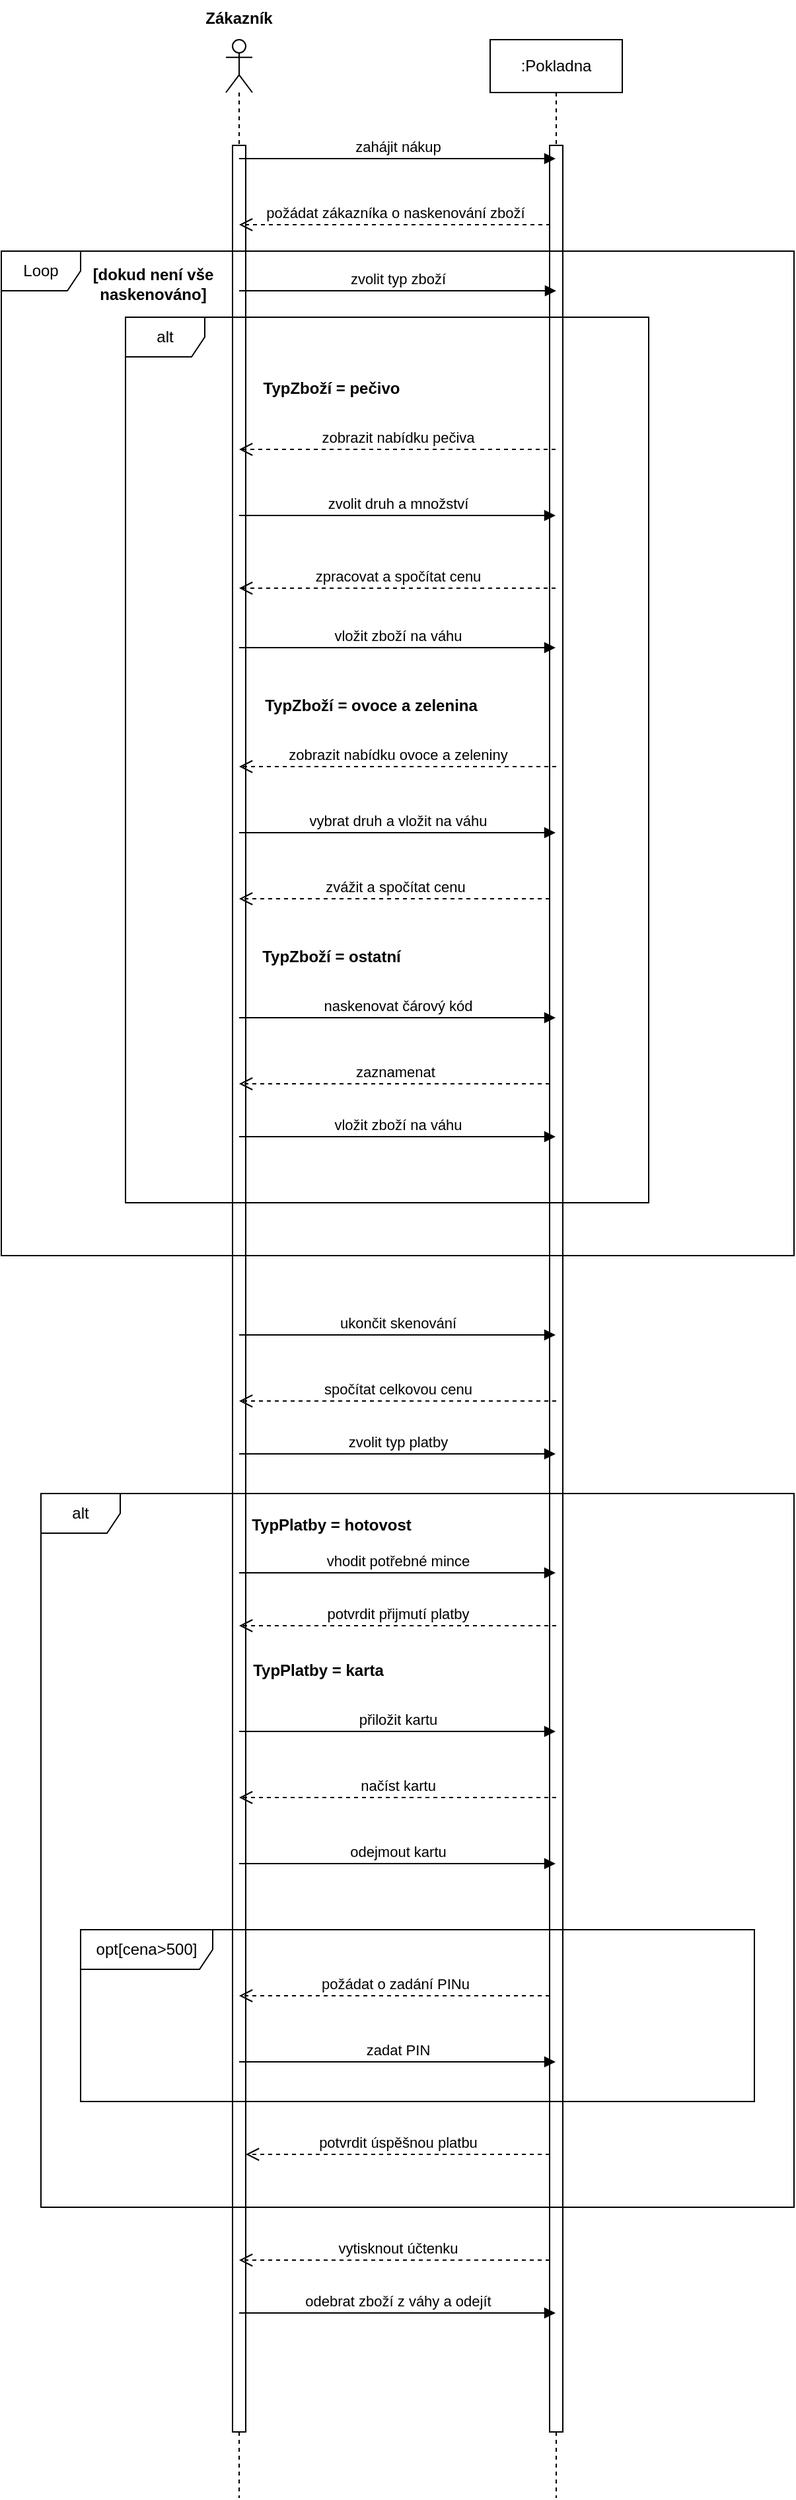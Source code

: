 <mxfile version="17.5.0" type="github"><diagram id="qewCQZHeR6BuFHzm8TaB" name="Page-1"><mxGraphModel dx="1422" dy="1963" grid="1" gridSize="10" guides="1" tooltips="1" connect="1" arrows="1" fold="1" page="1" pageScale="1" pageWidth="827" pageHeight="1169" math="0" shadow="0"><root><mxCell id="0"/><mxCell id="1" parent="0"/><mxCell id="d4xkSzt17_o3RS7UfSzc-1" value="" style="shape=umlLifeline;participant=umlActor;perimeter=lifelinePerimeter;whiteSpace=wrap;html=1;container=1;collapsible=0;recursiveResize=0;verticalAlign=top;spacingTop=36;outlineConnect=0;" vertex="1" parent="1"><mxGeometry x="190" y="-1000" width="20" height="1860" as="geometry"/></mxCell><mxCell id="d4xkSzt17_o3RS7UfSzc-4" value="" style="html=1;points=[];perimeter=orthogonalPerimeter;" vertex="1" parent="d4xkSzt17_o3RS7UfSzc-1"><mxGeometry x="5" y="80" width="10" height="1730" as="geometry"/></mxCell><mxCell id="d4xkSzt17_o3RS7UfSzc-2" value=":Pokladna" style="shape=umlLifeline;perimeter=lifelinePerimeter;whiteSpace=wrap;html=1;container=1;collapsible=0;recursiveResize=0;outlineConnect=0;" vertex="1" parent="1"><mxGeometry x="390" y="-1000" width="100" height="1860" as="geometry"/></mxCell><mxCell id="d4xkSzt17_o3RS7UfSzc-5" value="" style="html=1;points=[];perimeter=orthogonalPerimeter;" vertex="1" parent="d4xkSzt17_o3RS7UfSzc-2"><mxGeometry x="45" y="80" width="10" height="1730" as="geometry"/></mxCell><mxCell id="d4xkSzt17_o3RS7UfSzc-17" value="zvážit a spočítat cenu" style="html=1;verticalAlign=bottom;endArrow=open;dashed=1;endSize=8;rounded=0;" edge="1" parent="d4xkSzt17_o3RS7UfSzc-2" target="d4xkSzt17_o3RS7UfSzc-1"><mxGeometry relative="1" as="geometry"><mxPoint x="45" y="650" as="sourcePoint"/><mxPoint x="-35" y="650" as="targetPoint"/></mxGeometry></mxCell><mxCell id="d4xkSzt17_o3RS7UfSzc-19" value="zaznamenat" style="html=1;verticalAlign=bottom;endArrow=open;dashed=1;endSize=8;rounded=0;" edge="1" parent="d4xkSzt17_o3RS7UfSzc-2" target="d4xkSzt17_o3RS7UfSzc-1"><mxGeometry relative="1" as="geometry"><mxPoint x="45" y="790" as="sourcePoint"/><mxPoint x="-35" y="790" as="targetPoint"/></mxGeometry></mxCell><mxCell id="d4xkSzt17_o3RS7UfSzc-38" value="požádat o zadání PINu" style="html=1;verticalAlign=bottom;endArrow=open;dashed=1;endSize=8;rounded=0;" edge="1" parent="d4xkSzt17_o3RS7UfSzc-2" target="d4xkSzt17_o3RS7UfSzc-1"><mxGeometry relative="1" as="geometry"><mxPoint x="45" y="1480" as="sourcePoint"/><mxPoint x="-35" y="1480" as="targetPoint"/></mxGeometry></mxCell><mxCell id="d4xkSzt17_o3RS7UfSzc-40" value="potvrdit úspěšnou platbu" style="html=1;verticalAlign=bottom;endArrow=open;dashed=1;endSize=8;rounded=0;" edge="1" parent="d4xkSzt17_o3RS7UfSzc-2" target="d4xkSzt17_o3RS7UfSzc-4"><mxGeometry relative="1" as="geometry"><mxPoint x="45" y="1600" as="sourcePoint"/><mxPoint x="-35" y="1600" as="targetPoint"/></mxGeometry></mxCell><mxCell id="d4xkSzt17_o3RS7UfSzc-45" value="vytisknout účtenku" style="html=1;verticalAlign=bottom;endArrow=open;dashed=1;endSize=8;rounded=0;" edge="1" parent="d4xkSzt17_o3RS7UfSzc-2" target="d4xkSzt17_o3RS7UfSzc-1"><mxGeometry x="-0.023" relative="1" as="geometry"><mxPoint x="45" y="1680" as="sourcePoint"/><mxPoint x="-35" y="1680" as="targetPoint"/><mxPoint as="offset"/></mxGeometry></mxCell><mxCell id="d4xkSzt17_o3RS7UfSzc-3" value="Zákazník" style="text;align=center;fontStyle=1;verticalAlign=middle;spacingLeft=3;spacingRight=3;strokeColor=none;rotatable=0;points=[[0,0.5],[1,0.5]];portConstraint=eastwest;" vertex="1" parent="1"><mxGeometry x="160" y="-1030" width="80" height="26" as="geometry"/></mxCell><mxCell id="d4xkSzt17_o3RS7UfSzc-6" value="zahájit nákup" style="html=1;verticalAlign=bottom;endArrow=block;rounded=0;" edge="1" parent="1" target="d4xkSzt17_o3RS7UfSzc-2"><mxGeometry width="80" relative="1" as="geometry"><mxPoint x="200" y="-910" as="sourcePoint"/><mxPoint x="280" y="-910" as="targetPoint"/></mxGeometry></mxCell><mxCell id="d4xkSzt17_o3RS7UfSzc-8" value="požádat zákazníka o naskenování zboží" style="html=1;verticalAlign=bottom;endArrow=open;dashed=1;endSize=8;rounded=0;" edge="1" parent="1"><mxGeometry relative="1" as="geometry"><mxPoint x="435.5" y="-860" as="sourcePoint"/><mxPoint x="200" y="-860" as="targetPoint"/></mxGeometry></mxCell><mxCell id="d4xkSzt17_o3RS7UfSzc-10" value="zvolit typ zboží" style="html=1;verticalAlign=bottom;endArrow=block;rounded=0;" edge="1" parent="1"><mxGeometry width="80" relative="1" as="geometry"><mxPoint x="200" y="-810" as="sourcePoint"/><mxPoint x="440" y="-810" as="targetPoint"/></mxGeometry></mxCell><mxCell id="d4xkSzt17_o3RS7UfSzc-11" value="zobrazit nabídku pečiva" style="html=1;verticalAlign=bottom;endArrow=open;dashed=1;endSize=8;rounded=0;" edge="1" parent="1" source="d4xkSzt17_o3RS7UfSzc-2"><mxGeometry relative="1" as="geometry"><mxPoint x="280" y="-690" as="sourcePoint"/><mxPoint x="200" y="-690" as="targetPoint"/></mxGeometry></mxCell><mxCell id="d4xkSzt17_o3RS7UfSzc-12" value="zvolit druh a množství" style="html=1;verticalAlign=bottom;endArrow=block;rounded=0;" edge="1" parent="1" target="d4xkSzt17_o3RS7UfSzc-2"><mxGeometry width="80" relative="1" as="geometry"><mxPoint x="200" y="-640" as="sourcePoint"/><mxPoint x="280" y="-640" as="targetPoint"/></mxGeometry></mxCell><mxCell id="d4xkSzt17_o3RS7UfSzc-13" value="zpracovat a spočítat cenu" style="html=1;verticalAlign=bottom;endArrow=open;dashed=1;endSize=8;rounded=0;" edge="1" parent="1" source="d4xkSzt17_o3RS7UfSzc-2"><mxGeometry relative="1" as="geometry"><mxPoint x="280" y="-585" as="sourcePoint"/><mxPoint x="200" y="-585" as="targetPoint"/></mxGeometry></mxCell><mxCell id="d4xkSzt17_o3RS7UfSzc-14" value="vložit zboží na váhu" style="html=1;verticalAlign=bottom;endArrow=block;rounded=0;" edge="1" parent="1" target="d4xkSzt17_o3RS7UfSzc-2"><mxGeometry width="80" relative="1" as="geometry"><mxPoint x="200" y="-540" as="sourcePoint"/><mxPoint x="280" y="-540" as="targetPoint"/></mxGeometry></mxCell><mxCell id="d4xkSzt17_o3RS7UfSzc-15" value="zobrazit nabídku ovoce a zeleniny" style="html=1;verticalAlign=bottom;endArrow=open;dashed=1;endSize=8;rounded=0;" edge="1" parent="1" target="d4xkSzt17_o3RS7UfSzc-1"><mxGeometry relative="1" as="geometry"><mxPoint x="440" y="-450" as="sourcePoint"/><mxPoint x="360" y="-450" as="targetPoint"/></mxGeometry></mxCell><mxCell id="d4xkSzt17_o3RS7UfSzc-16" value="vybrat druh a vložit na váhu" style="html=1;verticalAlign=bottom;endArrow=block;rounded=0;" edge="1" parent="1" target="d4xkSzt17_o3RS7UfSzc-2"><mxGeometry width="80" relative="1" as="geometry"><mxPoint x="200" y="-400" as="sourcePoint"/><mxPoint x="280" y="-400" as="targetPoint"/></mxGeometry></mxCell><mxCell id="d4xkSzt17_o3RS7UfSzc-18" value="naskenovat čárový kód" style="html=1;verticalAlign=bottom;endArrow=block;rounded=0;" edge="1" parent="1" target="d4xkSzt17_o3RS7UfSzc-2"><mxGeometry width="80" relative="1" as="geometry"><mxPoint x="200" y="-260" as="sourcePoint"/><mxPoint x="280" y="-260" as="targetPoint"/></mxGeometry></mxCell><mxCell id="d4xkSzt17_o3RS7UfSzc-20" value="vložit zboží na váhu" style="html=1;verticalAlign=bottom;endArrow=block;rounded=0;" edge="1" parent="1" target="d4xkSzt17_o3RS7UfSzc-2"><mxGeometry width="80" relative="1" as="geometry"><mxPoint x="200" y="-170" as="sourcePoint"/><mxPoint x="280" y="-170" as="targetPoint"/></mxGeometry></mxCell><mxCell id="d4xkSzt17_o3RS7UfSzc-22" value="TypZboží = pečivo" style="text;align=center;fontStyle=1;verticalAlign=middle;spacingLeft=3;spacingRight=3;strokeColor=none;rotatable=0;points=[[0,0.5],[1,0.5]];portConstraint=eastwest;" vertex="1" parent="1"><mxGeometry x="230" y="-750" width="80" height="26" as="geometry"/></mxCell><mxCell id="d4xkSzt17_o3RS7UfSzc-24" value="TypZboží = ovoce a zelenina" style="text;align=center;fontStyle=1;verticalAlign=middle;spacingLeft=3;spacingRight=3;strokeColor=none;rotatable=0;points=[[0,0.5],[1,0.5]];portConstraint=eastwest;" vertex="1" parent="1"><mxGeometry x="260" y="-510" width="80" height="26" as="geometry"/></mxCell><mxCell id="d4xkSzt17_o3RS7UfSzc-25" value="TypZboží = ostatní" style="text;align=center;fontStyle=1;verticalAlign=middle;spacingLeft=3;spacingRight=3;strokeColor=none;rotatable=0;points=[[0,0.5],[1,0.5]];portConstraint=eastwest;" vertex="1" parent="1"><mxGeometry x="230" y="-320" width="80" height="26" as="geometry"/></mxCell><mxCell id="d4xkSzt17_o3RS7UfSzc-26" value="alt" style="shape=umlFrame;whiteSpace=wrap;html=1;fillColor=default;gradientColor=none;" vertex="1" parent="1"><mxGeometry x="114" y="-790" width="396" height="670" as="geometry"/></mxCell><mxCell id="d4xkSzt17_o3RS7UfSzc-27" value="Loop" style="shape=umlFrame;whiteSpace=wrap;html=1;fillColor=default;gradientColor=none;" vertex="1" parent="1"><mxGeometry x="20" y="-840" width="600" height="760" as="geometry"/></mxCell><mxCell id="d4xkSzt17_o3RS7UfSzc-28" value="[dokud není vše naskenováno]" style="text;html=1;strokeColor=none;fillColor=none;align=center;verticalAlign=middle;whiteSpace=wrap;rounded=0;fontStyle=1" vertex="1" parent="1"><mxGeometry x="70" y="-830" width="130" height="30" as="geometry"/></mxCell><mxCell id="d4xkSzt17_o3RS7UfSzc-29" value="ukončit skenování" style="html=1;verticalAlign=bottom;endArrow=block;rounded=0;" edge="1" parent="1" target="d4xkSzt17_o3RS7UfSzc-2"><mxGeometry width="80" relative="1" as="geometry"><mxPoint x="200" y="-20" as="sourcePoint"/><mxPoint x="280" y="-20" as="targetPoint"/></mxGeometry></mxCell><mxCell id="d4xkSzt17_o3RS7UfSzc-30" value="spočítat celkovou cenu" style="html=1;verticalAlign=bottom;endArrow=open;dashed=1;endSize=8;rounded=0;" edge="1" parent="1" target="d4xkSzt17_o3RS7UfSzc-1"><mxGeometry relative="1" as="geometry"><mxPoint x="440" y="30" as="sourcePoint"/><mxPoint x="360" y="30" as="targetPoint"/></mxGeometry></mxCell><mxCell id="d4xkSzt17_o3RS7UfSzc-31" value="zvolit typ platby" style="html=1;verticalAlign=bottom;endArrow=block;rounded=0;" edge="1" parent="1" target="d4xkSzt17_o3RS7UfSzc-2"><mxGeometry width="80" relative="1" as="geometry"><mxPoint x="200" y="70" as="sourcePoint"/><mxPoint x="280" y="70" as="targetPoint"/></mxGeometry></mxCell><mxCell id="d4xkSzt17_o3RS7UfSzc-32" value="vhodit potřebné mince" style="html=1;verticalAlign=bottom;endArrow=block;rounded=0;" edge="1" parent="1" target="d4xkSzt17_o3RS7UfSzc-2"><mxGeometry width="80" relative="1" as="geometry"><mxPoint x="200" y="160" as="sourcePoint"/><mxPoint x="280" y="160" as="targetPoint"/></mxGeometry></mxCell><mxCell id="d4xkSzt17_o3RS7UfSzc-33" value="potvrdit přijmutí platby" style="html=1;verticalAlign=bottom;endArrow=open;dashed=1;endSize=8;rounded=0;" edge="1" parent="1" target="d4xkSzt17_o3RS7UfSzc-1"><mxGeometry relative="1" as="geometry"><mxPoint x="440" y="200" as="sourcePoint"/><mxPoint x="360" y="200" as="targetPoint"/><Array as="points"><mxPoint x="330" y="200"/></Array></mxGeometry></mxCell><mxCell id="d4xkSzt17_o3RS7UfSzc-34" value="přiložit kartu" style="html=1;verticalAlign=bottom;endArrow=block;rounded=0;" edge="1" parent="1" target="d4xkSzt17_o3RS7UfSzc-2"><mxGeometry width="80" relative="1" as="geometry"><mxPoint x="200" y="280" as="sourcePoint"/><mxPoint x="280" y="280" as="targetPoint"/></mxGeometry></mxCell><mxCell id="d4xkSzt17_o3RS7UfSzc-35" value="načíst kartu" style="html=1;verticalAlign=bottom;endArrow=open;dashed=1;endSize=8;rounded=0;" edge="1" parent="1" target="d4xkSzt17_o3RS7UfSzc-1"><mxGeometry x="-0.002" relative="1" as="geometry"><mxPoint x="440" y="330" as="sourcePoint"/><mxPoint x="360" y="330" as="targetPoint"/><Array as="points"><mxPoint x="320" y="330"/></Array><mxPoint as="offset"/></mxGeometry></mxCell><mxCell id="d4xkSzt17_o3RS7UfSzc-36" value="odejmout kartu" style="html=1;verticalAlign=bottom;endArrow=block;rounded=0;" edge="1" parent="1" target="d4xkSzt17_o3RS7UfSzc-2"><mxGeometry width="80" relative="1" as="geometry"><mxPoint x="200" y="380" as="sourcePoint"/><mxPoint x="280" y="380" as="targetPoint"/></mxGeometry></mxCell><mxCell id="d4xkSzt17_o3RS7UfSzc-39" value="zadat PIN" style="html=1;verticalAlign=bottom;endArrow=block;rounded=0;" edge="1" parent="1" target="d4xkSzt17_o3RS7UfSzc-2"><mxGeometry width="80" relative="1" as="geometry"><mxPoint x="200" y="530" as="sourcePoint"/><mxPoint x="280" y="530" as="targetPoint"/></mxGeometry></mxCell><mxCell id="d4xkSzt17_o3RS7UfSzc-41" value="opt[cena&amp;gt;500]" style="shape=umlFrame;whiteSpace=wrap;html=1;fillColor=default;gradientColor=none;width=100;height=30;" vertex="1" parent="1"><mxGeometry x="80" y="430" width="510" height="130" as="geometry"/></mxCell><mxCell id="d4xkSzt17_o3RS7UfSzc-42" value="TypPlatby = karta" style="text;align=center;fontStyle=1;verticalAlign=middle;spacingLeft=3;spacingRight=3;strokeColor=none;rotatable=0;points=[[0,0.5],[1,0.5]];portConstraint=eastwest;fillColor=default;gradientColor=none;" vertex="1" parent="1"><mxGeometry x="220" y="220" width="80" height="26" as="geometry"/></mxCell><mxCell id="d4xkSzt17_o3RS7UfSzc-43" value="TypPlatby = hotovost" style="text;align=center;fontStyle=1;verticalAlign=middle;spacingLeft=3;spacingRight=3;strokeColor=none;rotatable=0;points=[[0,0.5],[1,0.5]];portConstraint=eastwest;fillColor=default;gradientColor=none;" vertex="1" parent="1"><mxGeometry x="230" y="110" width="80" height="26" as="geometry"/></mxCell><mxCell id="d4xkSzt17_o3RS7UfSzc-44" value="alt" style="shape=umlFrame;whiteSpace=wrap;html=1;fillColor=default;gradientColor=none;" vertex="1" parent="1"><mxGeometry x="50" y="100" width="570" height="540" as="geometry"/></mxCell><mxCell id="d4xkSzt17_o3RS7UfSzc-46" value="odebrat zboží z váhy a odejít" style="html=1;verticalAlign=bottom;endArrow=block;rounded=0;" edge="1" parent="1" target="d4xkSzt17_o3RS7UfSzc-2"><mxGeometry width="80" relative="1" as="geometry"><mxPoint x="200" y="720" as="sourcePoint"/><mxPoint x="280" y="720" as="targetPoint"/></mxGeometry></mxCell></root></mxGraphModel></diagram></mxfile>